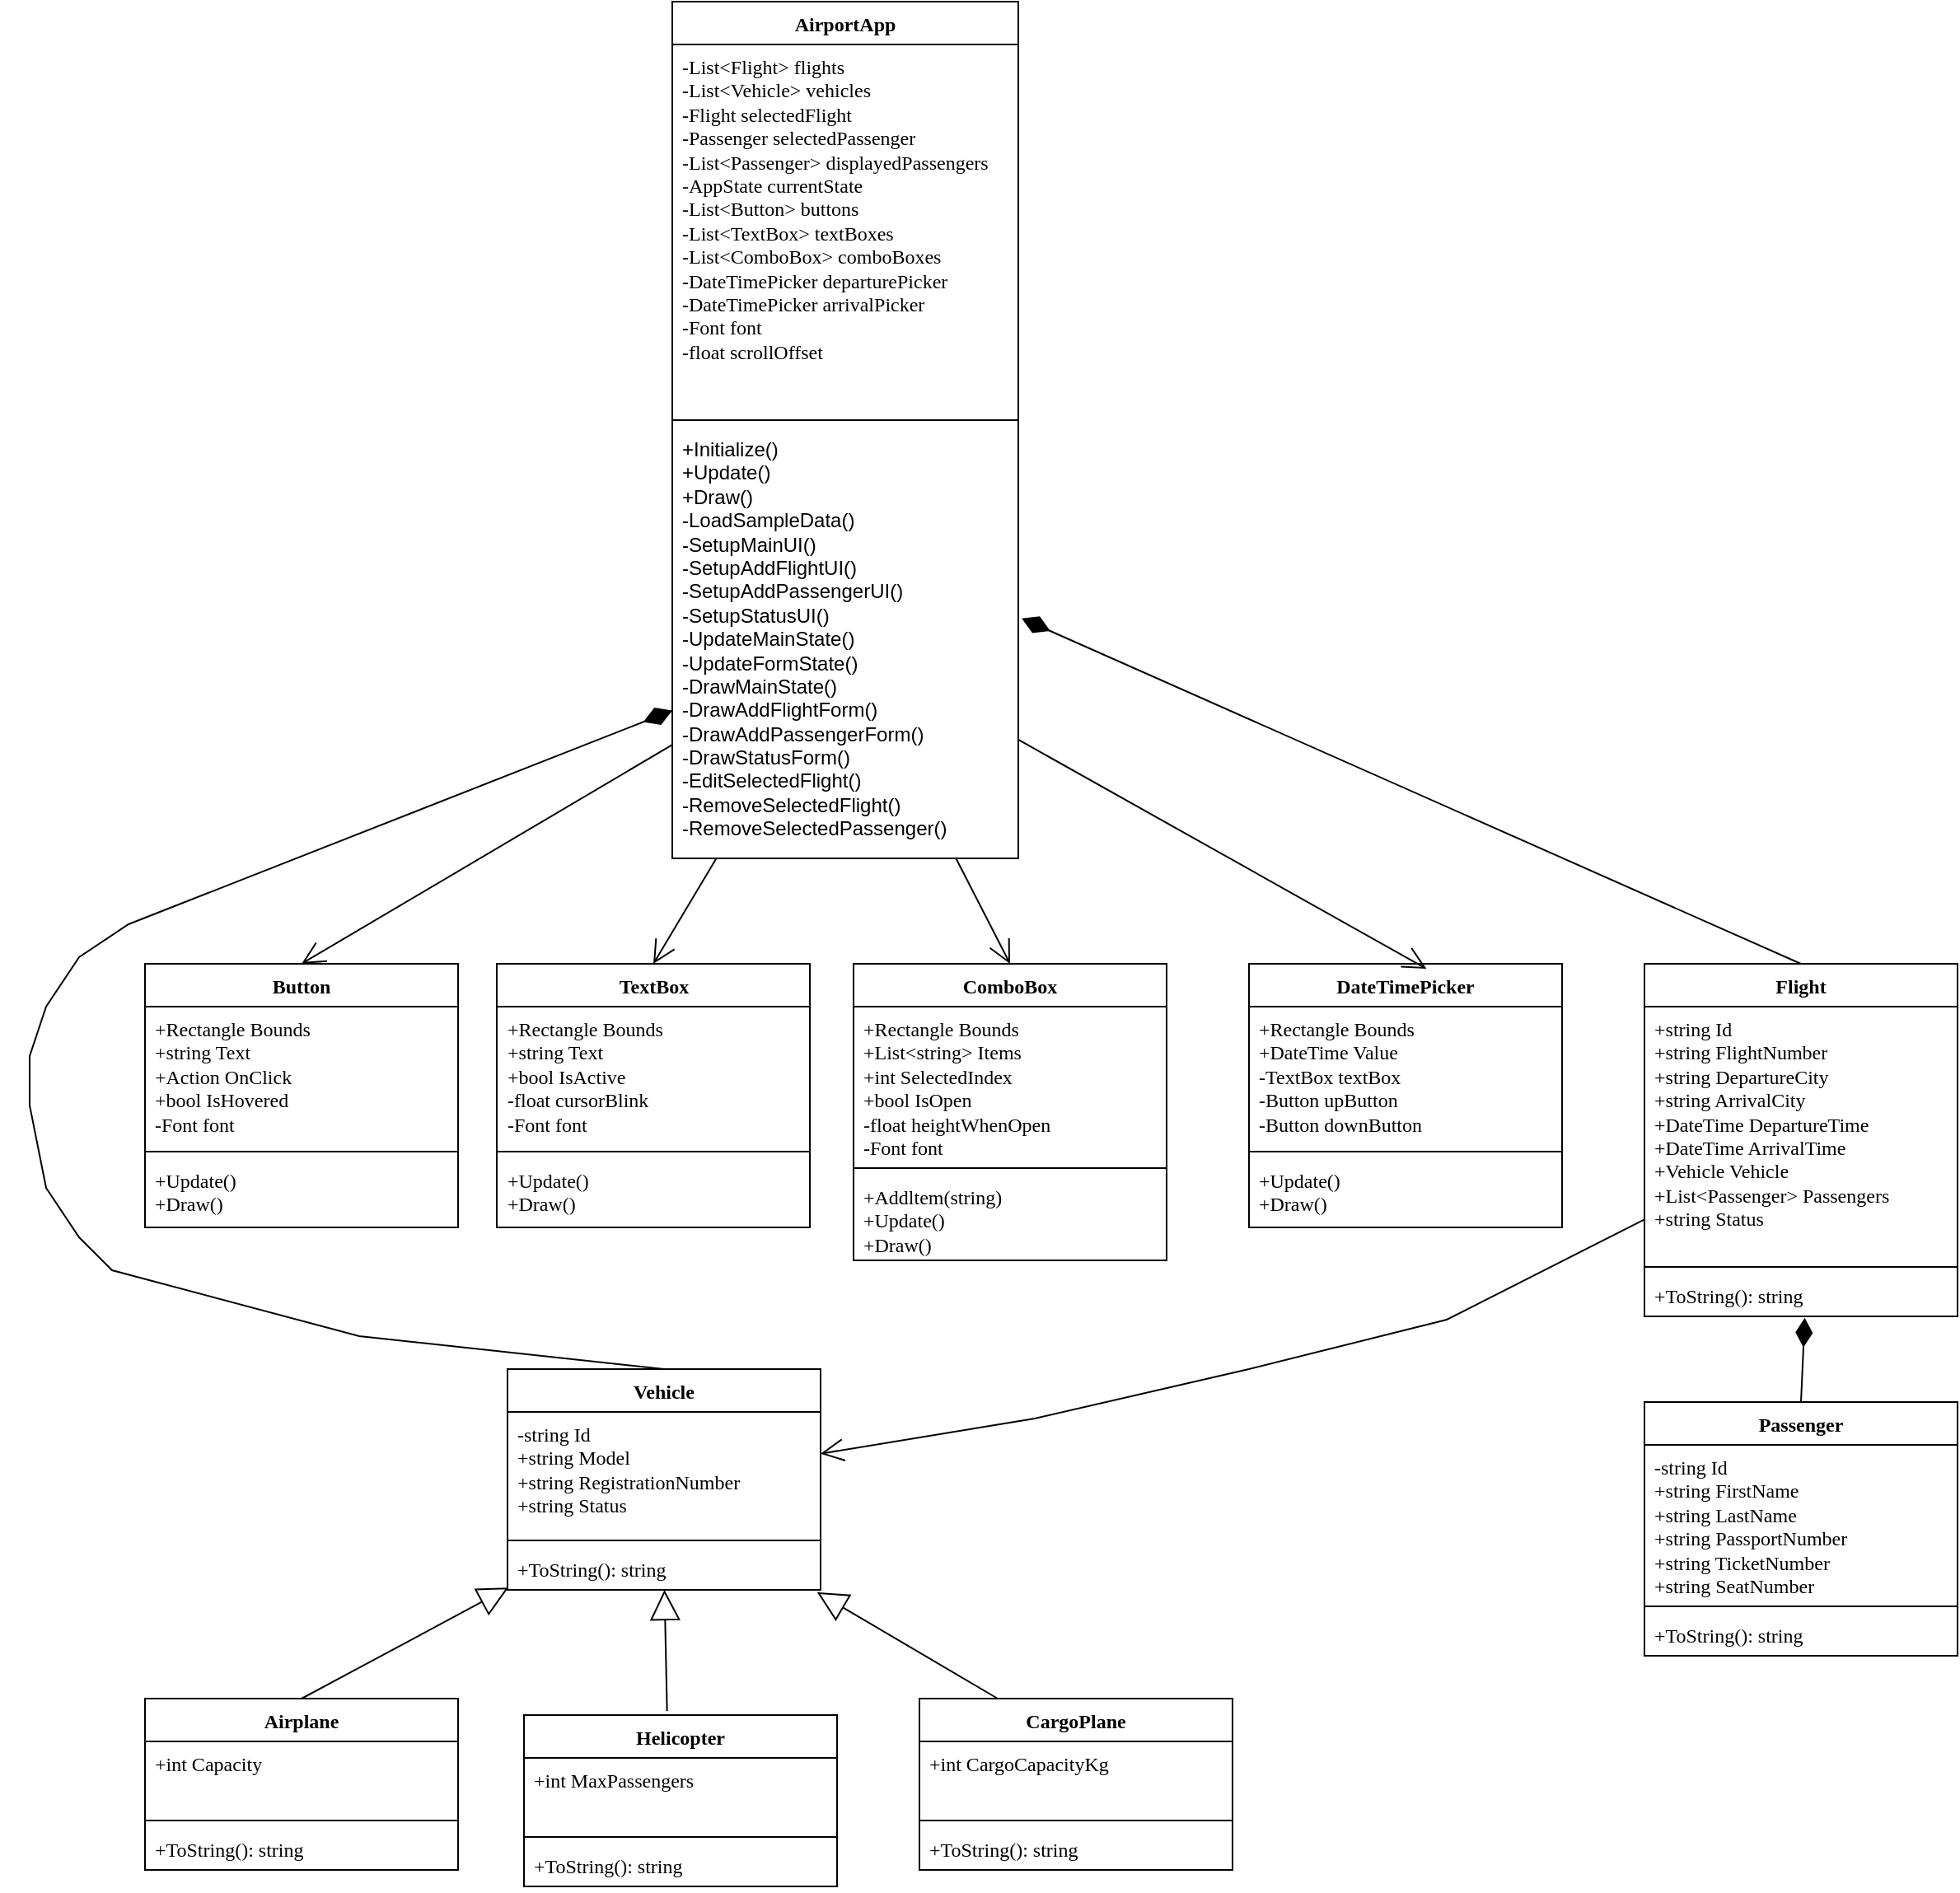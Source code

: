 <mxfile version="27.1.6">
  <diagram name="Airport Management System" id="At3tC0pyEGK69L1k-_K0">
    <mxGraphModel dx="3322" dy="1430" grid="1" gridSize="10" guides="1" tooltips="1" connect="1" arrows="1" fold="1" page="1" pageScale="1" pageWidth="827" pageHeight="1169" math="0" shadow="0">
      <root>
        <mxCell id="0" />
        <mxCell id="1" parent="0" />
        <mxCell id="lo363fECs3vBmB-kfrgS-2" value="&lt;div&gt;&lt;font&gt;AirportApp&lt;/font&gt;&lt;/div&gt;&lt;div&gt;&lt;br&gt;&lt;/div&gt;" style="swimlane;fontStyle=1;align=center;verticalAlign=top;childLayout=stackLayout;horizontal=1;startSize=26;horizontalStack=0;resizeParent=1;resizeParentMax=0;resizeLast=0;collapsible=1;marginBottom=0;whiteSpace=wrap;html=1;fontFamily=Verdana;" vertex="1" parent="1">
          <mxGeometry x="330" y="10" width="210" height="520" as="geometry" />
        </mxCell>
        <mxCell id="lo363fECs3vBmB-kfrgS-3" value="&lt;div&gt;&lt;font face=&quot;Verdana&quot;&gt;-List&amp;lt;Flight&amp;gt; flights&lt;/font&gt;&lt;/div&gt;&lt;div&gt;&lt;font face=&quot;Verdana&quot;&gt;-List&amp;lt;Vehicle&amp;gt; vehicles&lt;/font&gt;&lt;/div&gt;&lt;div&gt;&lt;font face=&quot;Verdana&quot;&gt;-Flight selectedFlight&lt;/font&gt;&lt;/div&gt;&lt;div&gt;&lt;font face=&quot;Verdana&quot;&gt;-Passenger selectedPassenger&lt;/font&gt;&lt;/div&gt;&lt;div&gt;&lt;font face=&quot;Verdana&quot;&gt;-List&amp;lt;Passenger&amp;gt; displayedPassengers&lt;/font&gt;&lt;/div&gt;&lt;div&gt;&lt;font face=&quot;Verdana&quot;&gt;-AppState currentState&lt;/font&gt;&lt;/div&gt;&lt;div&gt;&lt;font face=&quot;Verdana&quot;&gt;-List&amp;lt;Button&amp;gt; buttons&lt;/font&gt;&lt;/div&gt;&lt;div&gt;&lt;font face=&quot;Verdana&quot;&gt;-List&amp;lt;TextBox&amp;gt; textBoxes&lt;/font&gt;&lt;/div&gt;&lt;div&gt;&lt;font face=&quot;Verdana&quot;&gt;-List&amp;lt;ComboBox&amp;gt; comboBoxes&lt;/font&gt;&lt;/div&gt;&lt;div&gt;&lt;font face=&quot;Verdana&quot;&gt;-DateTimePicker departurePicker&lt;/font&gt;&lt;/div&gt;&lt;div&gt;&lt;font face=&quot;Verdana&quot;&gt;-DateTimePicker arrivalPicker&lt;/font&gt;&lt;/div&gt;&lt;div&gt;&lt;font face=&quot;Verdana&quot;&gt;-Font font&lt;/font&gt;&lt;/div&gt;&lt;div&gt;&lt;font face=&quot;Verdana&quot;&gt;-float scrollOffset&lt;/font&gt;&lt;/div&gt;&lt;div&gt;&lt;br&gt;&lt;/div&gt;" style="text;strokeColor=none;fillColor=none;align=left;verticalAlign=top;spacingLeft=4;spacingRight=4;overflow=hidden;rotatable=0;points=[[0,0.5],[1,0.5]];portConstraint=eastwest;whiteSpace=wrap;html=1;" vertex="1" parent="lo363fECs3vBmB-kfrgS-2">
          <mxGeometry y="26" width="210" height="224" as="geometry" />
        </mxCell>
        <mxCell id="lo363fECs3vBmB-kfrgS-4" value="" style="line;strokeWidth=1;fillColor=none;align=left;verticalAlign=middle;spacingTop=-1;spacingLeft=3;spacingRight=3;rotatable=0;labelPosition=right;points=[];portConstraint=eastwest;strokeColor=inherit;" vertex="1" parent="lo363fECs3vBmB-kfrgS-2">
          <mxGeometry y="250" width="210" height="8" as="geometry" />
        </mxCell>
        <mxCell id="lo363fECs3vBmB-kfrgS-5" value="&lt;div&gt;+Initialize()&lt;/div&gt;&lt;div&gt;+Update()&lt;/div&gt;&lt;div&gt;+Draw()&lt;/div&gt;&lt;div&gt;-LoadSampleData()&lt;/div&gt;&lt;div&gt;-SetupMainUI()&lt;/div&gt;&lt;div&gt;-SetupAddFlightUI()&lt;/div&gt;&lt;div&gt;-SetupAddPassengerUI()&lt;/div&gt;&lt;div&gt;-SetupStatusUI()&lt;/div&gt;&lt;div&gt;-UpdateMainState()&lt;/div&gt;&lt;div&gt;-UpdateFormState()&lt;/div&gt;&lt;div&gt;-DrawMainState()&lt;/div&gt;&lt;div&gt;-DrawAddFlightForm()&lt;/div&gt;&lt;div&gt;-DrawAddPassengerForm()&lt;/div&gt;&lt;div&gt;-DrawStatusForm()&lt;/div&gt;&lt;div&gt;-EditSelectedFlight()&lt;/div&gt;&lt;div&gt;-RemoveSelectedFlight()&lt;/div&gt;&lt;div&gt;-RemoveSelectedPassenger()&lt;/div&gt;&lt;div&gt;&lt;br&gt;&lt;/div&gt;" style="text;strokeColor=none;fillColor=none;align=left;verticalAlign=top;spacingLeft=4;spacingRight=4;overflow=hidden;rotatable=0;points=[[0,0.5],[1,0.5]];portConstraint=eastwest;whiteSpace=wrap;html=1;" vertex="1" parent="lo363fECs3vBmB-kfrgS-2">
          <mxGeometry y="258" width="210" height="262" as="geometry" />
        </mxCell>
        <mxCell id="lo363fECs3vBmB-kfrgS-6" value="&lt;div&gt;&lt;font face=&quot;Verdana&quot;&gt;Button&lt;/font&gt;&lt;/div&gt;&lt;div&gt;&lt;br&gt;&lt;/div&gt;" style="swimlane;fontStyle=1;align=center;verticalAlign=top;childLayout=stackLayout;horizontal=1;startSize=26;horizontalStack=0;resizeParent=1;resizeParentMax=0;resizeLast=0;collapsible=1;marginBottom=0;whiteSpace=wrap;html=1;" vertex="1" parent="1">
          <mxGeometry x="10" y="594" width="190" height="160" as="geometry" />
        </mxCell>
        <mxCell id="lo363fECs3vBmB-kfrgS-7" value="&lt;div&gt;+Rectangle Bounds&lt;/div&gt;&lt;div&gt;+string Text&lt;/div&gt;&lt;div&gt;+Action OnClick&lt;/div&gt;&lt;div&gt;+bool IsHovered&lt;/div&gt;&lt;div&gt;-Font font&lt;/div&gt;&lt;div&gt;&lt;br&gt;&lt;/div&gt;" style="text;strokeColor=none;fillColor=none;align=left;verticalAlign=top;spacingLeft=4;spacingRight=4;overflow=hidden;rotatable=0;points=[[0,0.5],[1,0.5]];portConstraint=eastwest;whiteSpace=wrap;html=1;fontFamily=Verdana;" vertex="1" parent="lo363fECs3vBmB-kfrgS-6">
          <mxGeometry y="26" width="190" height="84" as="geometry" />
        </mxCell>
        <mxCell id="lo363fECs3vBmB-kfrgS-8" value="" style="line;strokeWidth=1;fillColor=none;align=left;verticalAlign=middle;spacingTop=-1;spacingLeft=3;spacingRight=3;rotatable=0;labelPosition=right;points=[];portConstraint=eastwest;strokeColor=inherit;" vertex="1" parent="lo363fECs3vBmB-kfrgS-6">
          <mxGeometry y="110" width="190" height="8" as="geometry" />
        </mxCell>
        <mxCell id="lo363fECs3vBmB-kfrgS-9" value="&lt;div&gt;+Update()&lt;/div&gt;&lt;div&gt;+Draw()&lt;/div&gt;&lt;div&gt;&lt;br&gt;&lt;/div&gt;" style="text;strokeColor=none;fillColor=none;align=left;verticalAlign=top;spacingLeft=4;spacingRight=4;overflow=hidden;rotatable=0;points=[[0,0.5],[1,0.5]];portConstraint=eastwest;whiteSpace=wrap;html=1;fontFamily=Verdana;" vertex="1" parent="lo363fECs3vBmB-kfrgS-6">
          <mxGeometry y="118" width="190" height="42" as="geometry" />
        </mxCell>
        <mxCell id="lo363fECs3vBmB-kfrgS-11" value="&lt;div&gt;&lt;div&gt;&lt;font face=&quot;Verdana&quot;&gt;TextBox&lt;/font&gt;&lt;/div&gt;&lt;/div&gt;&lt;div&gt;&lt;br&gt;&lt;/div&gt;" style="swimlane;fontStyle=1;align=center;verticalAlign=top;childLayout=stackLayout;horizontal=1;startSize=26;horizontalStack=0;resizeParent=1;resizeParentMax=0;resizeLast=0;collapsible=1;marginBottom=0;whiteSpace=wrap;html=1;" vertex="1" parent="1">
          <mxGeometry x="223.5" y="594" width="190" height="160" as="geometry" />
        </mxCell>
        <mxCell id="lo363fECs3vBmB-kfrgS-12" value="&lt;div&gt;+Rectangle Bounds&lt;/div&gt;&lt;div&gt;+string Text&lt;/div&gt;&lt;div&gt;+bool IsActive&lt;/div&gt;&lt;div&gt;-float cursorBlink&lt;/div&gt;&lt;div&gt;-Font font&lt;/div&gt;&lt;div&gt;&lt;br&gt;&lt;/div&gt;" style="text;strokeColor=none;fillColor=none;align=left;verticalAlign=top;spacingLeft=4;spacingRight=4;overflow=hidden;rotatable=0;points=[[0,0.5],[1,0.5]];portConstraint=eastwest;whiteSpace=wrap;html=1;fontFamily=Verdana;" vertex="1" parent="lo363fECs3vBmB-kfrgS-11">
          <mxGeometry y="26" width="190" height="84" as="geometry" />
        </mxCell>
        <mxCell id="lo363fECs3vBmB-kfrgS-13" value="" style="line;strokeWidth=1;fillColor=none;align=left;verticalAlign=middle;spacingTop=-1;spacingLeft=3;spacingRight=3;rotatable=0;labelPosition=right;points=[];portConstraint=eastwest;strokeColor=inherit;" vertex="1" parent="lo363fECs3vBmB-kfrgS-11">
          <mxGeometry y="110" width="190" height="8" as="geometry" />
        </mxCell>
        <mxCell id="lo363fECs3vBmB-kfrgS-14" value="&lt;div&gt;+Update()&lt;/div&gt;&lt;div&gt;+Draw()&lt;/div&gt;&lt;div&gt;&lt;br&gt;&lt;/div&gt;" style="text;strokeColor=none;fillColor=none;align=left;verticalAlign=top;spacingLeft=4;spacingRight=4;overflow=hidden;rotatable=0;points=[[0,0.5],[1,0.5]];portConstraint=eastwest;whiteSpace=wrap;html=1;fontFamily=Verdana;" vertex="1" parent="lo363fECs3vBmB-kfrgS-11">
          <mxGeometry y="118" width="190" height="42" as="geometry" />
        </mxCell>
        <mxCell id="lo363fECs3vBmB-kfrgS-15" value="&lt;div&gt;&lt;div&gt;&lt;font face=&quot;Verdana&quot;&gt;ComboBox&lt;/font&gt;&lt;/div&gt;&lt;/div&gt;&lt;div&gt;&lt;br&gt;&lt;/div&gt;" style="swimlane;fontStyle=1;align=center;verticalAlign=top;childLayout=stackLayout;horizontal=1;startSize=26;horizontalStack=0;resizeParent=1;resizeParentMax=0;resizeLast=0;collapsible=1;marginBottom=0;whiteSpace=wrap;html=1;" vertex="1" parent="1">
          <mxGeometry x="440" y="594" width="190" height="180" as="geometry" />
        </mxCell>
        <mxCell id="lo363fECs3vBmB-kfrgS-16" value="&lt;div&gt;+Rectangle Bounds&lt;/div&gt;&lt;div&gt;+List&amp;lt;string&amp;gt; Items&lt;/div&gt;&lt;div&gt;+int SelectedIndex&lt;/div&gt;&lt;div&gt;+bool IsOpen&lt;/div&gt;&lt;div&gt;-float heightWhenOpen&lt;/div&gt;&lt;div&gt;-Font font&lt;/div&gt;&lt;div&gt;&lt;br&gt;&lt;/div&gt;" style="text;strokeColor=none;fillColor=none;align=left;verticalAlign=top;spacingLeft=4;spacingRight=4;overflow=hidden;rotatable=0;points=[[0,0.5],[1,0.5]];portConstraint=eastwest;whiteSpace=wrap;html=1;fontFamily=Verdana;" vertex="1" parent="lo363fECs3vBmB-kfrgS-15">
          <mxGeometry y="26" width="190" height="94" as="geometry" />
        </mxCell>
        <mxCell id="lo363fECs3vBmB-kfrgS-17" value="" style="line;strokeWidth=1;fillColor=none;align=left;verticalAlign=middle;spacingTop=-1;spacingLeft=3;spacingRight=3;rotatable=0;labelPosition=right;points=[];portConstraint=eastwest;strokeColor=inherit;" vertex="1" parent="lo363fECs3vBmB-kfrgS-15">
          <mxGeometry y="120" width="190" height="8" as="geometry" />
        </mxCell>
        <mxCell id="lo363fECs3vBmB-kfrgS-18" value="&lt;div&gt;+Addltem(string)&lt;/div&gt;&lt;div&gt;+Update()&lt;/div&gt;&lt;div&gt;+Draw()&lt;/div&gt;&lt;div&gt;&lt;br&gt;&lt;/div&gt;" style="text;strokeColor=none;fillColor=none;align=left;verticalAlign=top;spacingLeft=4;spacingRight=4;overflow=hidden;rotatable=0;points=[[0,0.5],[1,0.5]];portConstraint=eastwest;whiteSpace=wrap;html=1;fontFamily=Verdana;" vertex="1" parent="lo363fECs3vBmB-kfrgS-15">
          <mxGeometry y="128" width="190" height="52" as="geometry" />
        </mxCell>
        <mxCell id="lo363fECs3vBmB-kfrgS-19" value="&lt;div&gt;&lt;div&gt;&lt;font face=&quot;Verdana&quot;&gt;DateTimePicker&lt;/font&gt;&lt;/div&gt;&lt;/div&gt;&lt;div&gt;&lt;br&gt;&lt;/div&gt;" style="swimlane;fontStyle=1;align=center;verticalAlign=top;childLayout=stackLayout;horizontal=1;startSize=26;horizontalStack=0;resizeParent=1;resizeParentMax=0;resizeLast=0;collapsible=1;marginBottom=0;whiteSpace=wrap;html=1;" vertex="1" parent="1">
          <mxGeometry x="680" y="594" width="190" height="160" as="geometry" />
        </mxCell>
        <mxCell id="lo363fECs3vBmB-kfrgS-20" value="&lt;div&gt;+Rectangle Bounds&lt;/div&gt;&lt;div&gt;+DateTime Value&lt;/div&gt;&lt;div&gt;-TextBox textBox&lt;/div&gt;&lt;div&gt;-Button upButton&lt;/div&gt;&lt;div&gt;-Button downButton&lt;/div&gt;&lt;div&gt;&lt;br&gt;&lt;/div&gt;" style="text;strokeColor=none;fillColor=none;align=left;verticalAlign=top;spacingLeft=4;spacingRight=4;overflow=hidden;rotatable=0;points=[[0,0.5],[1,0.5]];portConstraint=eastwest;whiteSpace=wrap;html=1;fontFamily=Verdana;" vertex="1" parent="lo363fECs3vBmB-kfrgS-19">
          <mxGeometry y="26" width="190" height="84" as="geometry" />
        </mxCell>
        <mxCell id="lo363fECs3vBmB-kfrgS-21" value="" style="line;strokeWidth=1;fillColor=none;align=left;verticalAlign=middle;spacingTop=-1;spacingLeft=3;spacingRight=3;rotatable=0;labelPosition=right;points=[];portConstraint=eastwest;strokeColor=inherit;" vertex="1" parent="lo363fECs3vBmB-kfrgS-19">
          <mxGeometry y="110" width="190" height="8" as="geometry" />
        </mxCell>
        <mxCell id="lo363fECs3vBmB-kfrgS-22" value="&lt;div&gt;+Update()&lt;/div&gt;&lt;div&gt;+Draw()&lt;/div&gt;&lt;div&gt;&lt;br&gt;&lt;/div&gt;" style="text;strokeColor=none;fillColor=none;align=left;verticalAlign=top;spacingLeft=4;spacingRight=4;overflow=hidden;rotatable=0;points=[[0,0.5],[1,0.5]];portConstraint=eastwest;whiteSpace=wrap;html=1;fontFamily=Verdana;" vertex="1" parent="lo363fECs3vBmB-kfrgS-19">
          <mxGeometry y="118" width="190" height="42" as="geometry" />
        </mxCell>
        <mxCell id="lo363fECs3vBmB-kfrgS-23" value="&lt;div&gt;&lt;div&gt;&lt;font face=&quot;Verdana&quot;&gt;Flight&lt;/font&gt;&lt;/div&gt;&lt;/div&gt;&lt;div&gt;&lt;br&gt;&lt;/div&gt;" style="swimlane;fontStyle=1;align=center;verticalAlign=top;childLayout=stackLayout;horizontal=1;startSize=26;horizontalStack=0;resizeParent=1;resizeParentMax=0;resizeLast=0;collapsible=1;marginBottom=0;whiteSpace=wrap;html=1;" vertex="1" parent="1">
          <mxGeometry x="920" y="594" width="190" height="214" as="geometry" />
        </mxCell>
        <mxCell id="lo363fECs3vBmB-kfrgS-24" value="&lt;div&gt;+string Id&lt;/div&gt;&lt;div&gt;+string FlightNumber&lt;/div&gt;&lt;div&gt;+string DepartureCity&lt;/div&gt;&lt;div&gt;+string ArrivalCity&lt;/div&gt;&lt;div&gt;+DateTime DepartureTime&lt;/div&gt;&lt;div&gt;+DateTime ArrivalTime&lt;/div&gt;&lt;div&gt;+Vehicle Vehicle&lt;/div&gt;&lt;div&gt;+List&amp;lt;Passenger&amp;gt; Passengers&lt;/div&gt;&lt;div&gt;+string Status&lt;/div&gt;&lt;div&gt;&lt;br&gt;&lt;/div&gt;" style="text;strokeColor=none;fillColor=none;align=left;verticalAlign=top;spacingLeft=4;spacingRight=4;overflow=hidden;rotatable=0;points=[[0,0.5],[1,0.5]];portConstraint=eastwest;whiteSpace=wrap;html=1;fontFamily=Verdana;" vertex="1" parent="lo363fECs3vBmB-kfrgS-23">
          <mxGeometry y="26" width="190" height="154" as="geometry" />
        </mxCell>
        <mxCell id="lo363fECs3vBmB-kfrgS-25" value="" style="line;strokeWidth=1;fillColor=none;align=left;verticalAlign=middle;spacingTop=-1;spacingLeft=3;spacingRight=3;rotatable=0;labelPosition=right;points=[];portConstraint=eastwest;strokeColor=inherit;" vertex="1" parent="lo363fECs3vBmB-kfrgS-23">
          <mxGeometry y="180" width="190" height="8" as="geometry" />
        </mxCell>
        <mxCell id="lo363fECs3vBmB-kfrgS-26" value="&lt;div&gt;+ToString(): string&lt;/div&gt;&lt;div&gt;&lt;br&gt;&lt;/div&gt;" style="text;strokeColor=none;fillColor=none;align=left;verticalAlign=top;spacingLeft=4;spacingRight=4;overflow=hidden;rotatable=0;points=[[0,0.5],[1,0.5]];portConstraint=eastwest;whiteSpace=wrap;html=1;fontFamily=Verdana;" vertex="1" parent="lo363fECs3vBmB-kfrgS-23">
          <mxGeometry y="188" width="190" height="26" as="geometry" />
        </mxCell>
        <mxCell id="lo363fECs3vBmB-kfrgS-27" value="&lt;div&gt;&lt;div&gt;&lt;font face=&quot;Verdana&quot;&gt;Passenger&lt;/font&gt;&lt;/div&gt;&lt;/div&gt;" style="swimlane;fontStyle=1;align=center;verticalAlign=top;childLayout=stackLayout;horizontal=1;startSize=26;horizontalStack=0;resizeParent=1;resizeParentMax=0;resizeLast=0;collapsible=1;marginBottom=0;whiteSpace=wrap;html=1;" vertex="1" parent="1">
          <mxGeometry x="920" y="860" width="190" height="154" as="geometry" />
        </mxCell>
        <mxCell id="lo363fECs3vBmB-kfrgS-28" value="&lt;div&gt;&lt;div&gt;-string Id&lt;/div&gt;&lt;div&gt;+string FirstName&lt;/div&gt;&lt;div&gt;+string LastName&lt;/div&gt;&lt;div&gt;+string PassportNumber&lt;/div&gt;&lt;div&gt;+string TicketNumber&lt;/div&gt;&lt;div&gt;+string SeatNumber&lt;/div&gt;&lt;/div&gt;&lt;div&gt;&lt;br&gt;&lt;/div&gt;" style="text;strokeColor=none;fillColor=none;align=left;verticalAlign=top;spacingLeft=4;spacingRight=4;overflow=hidden;rotatable=0;points=[[0,0.5],[1,0.5]];portConstraint=eastwest;whiteSpace=wrap;html=1;fontFamily=Verdana;" vertex="1" parent="lo363fECs3vBmB-kfrgS-27">
          <mxGeometry y="26" width="190" height="94" as="geometry" />
        </mxCell>
        <mxCell id="lo363fECs3vBmB-kfrgS-29" value="" style="line;strokeWidth=1;fillColor=none;align=left;verticalAlign=middle;spacingTop=-1;spacingLeft=3;spacingRight=3;rotatable=0;labelPosition=right;points=[];portConstraint=eastwest;strokeColor=inherit;" vertex="1" parent="lo363fECs3vBmB-kfrgS-27">
          <mxGeometry y="120" width="190" height="8" as="geometry" />
        </mxCell>
        <mxCell id="lo363fECs3vBmB-kfrgS-30" value="&lt;div&gt;+ToString(): string&lt;/div&gt;&lt;div&gt;&lt;br&gt;&lt;/div&gt;" style="text;strokeColor=none;fillColor=none;align=left;verticalAlign=top;spacingLeft=4;spacingRight=4;overflow=hidden;rotatable=0;points=[[0,0.5],[1,0.5]];portConstraint=eastwest;whiteSpace=wrap;html=1;fontFamily=Verdana;" vertex="1" parent="lo363fECs3vBmB-kfrgS-27">
          <mxGeometry y="128" width="190" height="26" as="geometry" />
        </mxCell>
        <mxCell id="lo363fECs3vBmB-kfrgS-31" value="&lt;div&gt;&lt;div&gt;&lt;font face=&quot;Verdana&quot;&gt;Vehicle&lt;/font&gt;&lt;/div&gt;&lt;/div&gt;" style="swimlane;fontStyle=1;align=center;verticalAlign=top;childLayout=stackLayout;horizontal=1;startSize=26;horizontalStack=0;resizeParent=1;resizeParentMax=0;resizeLast=0;collapsible=1;marginBottom=0;whiteSpace=wrap;html=1;" vertex="1" parent="1">
          <mxGeometry x="230" y="840" width="190" height="134" as="geometry" />
        </mxCell>
        <mxCell id="lo363fECs3vBmB-kfrgS-32" value="&lt;div&gt;&lt;div&gt;&lt;div&gt;-string Id&lt;/div&gt;&lt;div&gt;+string Model&lt;/div&gt;&lt;div&gt;+string RegistrationNumber&lt;/div&gt;&lt;div&gt;+string Status&lt;/div&gt;&lt;/div&gt;&lt;/div&gt;&lt;div&gt;&lt;br&gt;&lt;/div&gt;" style="text;strokeColor=none;fillColor=none;align=left;verticalAlign=top;spacingLeft=4;spacingRight=4;overflow=hidden;rotatable=0;points=[[0,0.5],[1,0.5]];portConstraint=eastwest;whiteSpace=wrap;html=1;fontFamily=Verdana;" vertex="1" parent="lo363fECs3vBmB-kfrgS-31">
          <mxGeometry y="26" width="190" height="74" as="geometry" />
        </mxCell>
        <mxCell id="lo363fECs3vBmB-kfrgS-33" value="" style="line;strokeWidth=1;fillColor=none;align=left;verticalAlign=middle;spacingTop=-1;spacingLeft=3;spacingRight=3;rotatable=0;labelPosition=right;points=[];portConstraint=eastwest;strokeColor=inherit;" vertex="1" parent="lo363fECs3vBmB-kfrgS-31">
          <mxGeometry y="100" width="190" height="8" as="geometry" />
        </mxCell>
        <mxCell id="lo363fECs3vBmB-kfrgS-34" value="&lt;div&gt;+ToString(): string&lt;/div&gt;&lt;div&gt;&lt;br&gt;&lt;/div&gt;" style="text;strokeColor=none;fillColor=none;align=left;verticalAlign=top;spacingLeft=4;spacingRight=4;overflow=hidden;rotatable=0;points=[[0,0.5],[1,0.5]];portConstraint=eastwest;whiteSpace=wrap;html=1;fontFamily=Verdana;" vertex="1" parent="lo363fECs3vBmB-kfrgS-31">
          <mxGeometry y="108" width="190" height="26" as="geometry" />
        </mxCell>
        <mxCell id="lo363fECs3vBmB-kfrgS-35" value="&lt;div&gt;&lt;font face=&quot;Verdana&quot;&gt;Airplane&lt;/font&gt;&lt;/div&gt;&lt;div&gt;&lt;br&gt;&lt;/div&gt;" style="swimlane;fontStyle=1;align=center;verticalAlign=top;childLayout=stackLayout;horizontal=1;startSize=26;horizontalStack=0;resizeParent=1;resizeParentMax=0;resizeLast=0;collapsible=1;marginBottom=0;whiteSpace=wrap;html=1;" vertex="1" parent="1">
          <mxGeometry x="10" y="1040" width="190" height="104" as="geometry" />
        </mxCell>
        <mxCell id="lo363fECs3vBmB-kfrgS-36" value="&lt;div&gt;&lt;div&gt;&lt;div&gt;&lt;div&gt;+int Capacity&lt;/div&gt;&lt;/div&gt;&lt;/div&gt;&lt;/div&gt;&lt;div&gt;&lt;br&gt;&lt;/div&gt;" style="text;strokeColor=none;fillColor=none;align=left;verticalAlign=top;spacingLeft=4;spacingRight=4;overflow=hidden;rotatable=0;points=[[0,0.5],[1,0.5]];portConstraint=eastwest;whiteSpace=wrap;html=1;fontFamily=Verdana;" vertex="1" parent="lo363fECs3vBmB-kfrgS-35">
          <mxGeometry y="26" width="190" height="44" as="geometry" />
        </mxCell>
        <mxCell id="lo363fECs3vBmB-kfrgS-37" value="" style="line;strokeWidth=1;fillColor=none;align=left;verticalAlign=middle;spacingTop=-1;spacingLeft=3;spacingRight=3;rotatable=0;labelPosition=right;points=[];portConstraint=eastwest;strokeColor=inherit;" vertex="1" parent="lo363fECs3vBmB-kfrgS-35">
          <mxGeometry y="70" width="190" height="8" as="geometry" />
        </mxCell>
        <mxCell id="lo363fECs3vBmB-kfrgS-38" value="&lt;div&gt;+ToString(): string&lt;/div&gt;&lt;div&gt;&lt;br&gt;&lt;/div&gt;" style="text;strokeColor=none;fillColor=none;align=left;verticalAlign=top;spacingLeft=4;spacingRight=4;overflow=hidden;rotatable=0;points=[[0,0.5],[1,0.5]];portConstraint=eastwest;whiteSpace=wrap;html=1;fontFamily=Verdana;" vertex="1" parent="lo363fECs3vBmB-kfrgS-35">
          <mxGeometry y="78" width="190" height="26" as="geometry" />
        </mxCell>
        <mxCell id="lo363fECs3vBmB-kfrgS-39" value="&lt;div&gt;&lt;font face=&quot;Verdana&quot;&gt;Helicopter&lt;/font&gt;&lt;/div&gt;&lt;div&gt;&lt;br&gt;&lt;/div&gt;" style="swimlane;fontStyle=1;align=center;verticalAlign=top;childLayout=stackLayout;horizontal=1;startSize=26;horizontalStack=0;resizeParent=1;resizeParentMax=0;resizeLast=0;collapsible=1;marginBottom=0;whiteSpace=wrap;html=1;" vertex="1" parent="1">
          <mxGeometry x="240" y="1050" width="190" height="104" as="geometry" />
        </mxCell>
        <mxCell id="lo363fECs3vBmB-kfrgS-40" value="&lt;div&gt;&lt;div&gt;&lt;div&gt;&lt;div&gt;+int MaxPassengers&lt;/div&gt;&lt;/div&gt;&lt;/div&gt;&lt;/div&gt;&lt;div&gt;&lt;br&gt;&lt;/div&gt;" style="text;strokeColor=none;fillColor=none;align=left;verticalAlign=top;spacingLeft=4;spacingRight=4;overflow=hidden;rotatable=0;points=[[0,0.5],[1,0.5]];portConstraint=eastwest;whiteSpace=wrap;html=1;fontFamily=Verdana;" vertex="1" parent="lo363fECs3vBmB-kfrgS-39">
          <mxGeometry y="26" width="190" height="44" as="geometry" />
        </mxCell>
        <mxCell id="lo363fECs3vBmB-kfrgS-41" value="" style="line;strokeWidth=1;fillColor=none;align=left;verticalAlign=middle;spacingTop=-1;spacingLeft=3;spacingRight=3;rotatable=0;labelPosition=right;points=[];portConstraint=eastwest;strokeColor=inherit;" vertex="1" parent="lo363fECs3vBmB-kfrgS-39">
          <mxGeometry y="70" width="190" height="8" as="geometry" />
        </mxCell>
        <mxCell id="lo363fECs3vBmB-kfrgS-42" value="&lt;div&gt;+ToString(): string&lt;/div&gt;&lt;div&gt;&lt;br&gt;&lt;/div&gt;" style="text;strokeColor=none;fillColor=none;align=left;verticalAlign=top;spacingLeft=4;spacingRight=4;overflow=hidden;rotatable=0;points=[[0,0.5],[1,0.5]];portConstraint=eastwest;whiteSpace=wrap;html=1;fontFamily=Verdana;" vertex="1" parent="lo363fECs3vBmB-kfrgS-39">
          <mxGeometry y="78" width="190" height="26" as="geometry" />
        </mxCell>
        <mxCell id="lo363fECs3vBmB-kfrgS-43" value="&lt;div&gt;&lt;font face=&quot;Verdana&quot;&gt;CargoPlane&lt;/font&gt;&lt;/div&gt;&lt;div&gt;&lt;br&gt;&lt;/div&gt;" style="swimlane;fontStyle=1;align=center;verticalAlign=top;childLayout=stackLayout;horizontal=1;startSize=26;horizontalStack=0;resizeParent=1;resizeParentMax=0;resizeLast=0;collapsible=1;marginBottom=0;whiteSpace=wrap;html=1;" vertex="1" parent="1">
          <mxGeometry x="480" y="1040" width="190" height="104" as="geometry" />
        </mxCell>
        <mxCell id="lo363fECs3vBmB-kfrgS-44" value="&lt;div&gt;&lt;div&gt;&lt;div&gt;&lt;div&gt;+int CargoCapacityKg&lt;/div&gt;&lt;/div&gt;&lt;/div&gt;&lt;/div&gt;&lt;div&gt;&lt;br&gt;&lt;/div&gt;" style="text;strokeColor=none;fillColor=none;align=left;verticalAlign=top;spacingLeft=4;spacingRight=4;overflow=hidden;rotatable=0;points=[[0,0.5],[1,0.5]];portConstraint=eastwest;whiteSpace=wrap;html=1;fontFamily=Verdana;" vertex="1" parent="lo363fECs3vBmB-kfrgS-43">
          <mxGeometry y="26" width="190" height="44" as="geometry" />
        </mxCell>
        <mxCell id="lo363fECs3vBmB-kfrgS-45" value="" style="line;strokeWidth=1;fillColor=none;align=left;verticalAlign=middle;spacingTop=-1;spacingLeft=3;spacingRight=3;rotatable=0;labelPosition=right;points=[];portConstraint=eastwest;strokeColor=inherit;" vertex="1" parent="lo363fECs3vBmB-kfrgS-43">
          <mxGeometry y="70" width="190" height="8" as="geometry" />
        </mxCell>
        <mxCell id="lo363fECs3vBmB-kfrgS-46" value="&lt;div&gt;+ToString(): string&lt;/div&gt;&lt;div&gt;&lt;br&gt;&lt;/div&gt;" style="text;strokeColor=none;fillColor=none;align=left;verticalAlign=top;spacingLeft=4;spacingRight=4;overflow=hidden;rotatable=0;points=[[0,0.5],[1,0.5]];portConstraint=eastwest;whiteSpace=wrap;html=1;fontFamily=Verdana;" vertex="1" parent="lo363fECs3vBmB-kfrgS-43">
          <mxGeometry y="78" width="190" height="26" as="geometry" />
        </mxCell>
        <mxCell id="lo363fECs3vBmB-kfrgS-47" value="" style="endArrow=block;endSize=16;endFill=0;html=1;rounded=0;exitX=0.25;exitY=0;exitDx=0;exitDy=0;entryX=0.989;entryY=1.057;entryDx=0;entryDy=0;entryPerimeter=0;" edge="1" parent="1" source="lo363fECs3vBmB-kfrgS-43" target="lo363fECs3vBmB-kfrgS-34">
          <mxGeometry width="160" relative="1" as="geometry">
            <mxPoint x="480" y="910" as="sourcePoint" />
            <mxPoint x="640" y="910" as="targetPoint" />
          </mxGeometry>
        </mxCell>
        <mxCell id="lo363fECs3vBmB-kfrgS-49" value="" style="endArrow=block;endSize=16;endFill=0;html=1;rounded=0;exitX=0.457;exitY=-0.023;exitDx=0;exitDy=0;exitPerimeter=0;" edge="1" parent="1" source="lo363fECs3vBmB-kfrgS-39" target="lo363fECs3vBmB-kfrgS-34">
          <mxGeometry width="160" relative="1" as="geometry">
            <mxPoint x="465" y="1096" as="sourcePoint" />
            <mxPoint x="330" y="1010" as="targetPoint" />
          </mxGeometry>
        </mxCell>
        <mxCell id="lo363fECs3vBmB-kfrgS-51" value="" style="endArrow=block;endSize=16;endFill=0;html=1;rounded=0;exitX=0.5;exitY=0;exitDx=0;exitDy=0;entryX=0.003;entryY=0.948;entryDx=0;entryDy=0;entryPerimeter=0;" edge="1" parent="1" source="lo363fECs3vBmB-kfrgS-35" target="lo363fECs3vBmB-kfrgS-34">
          <mxGeometry width="160" relative="1" as="geometry">
            <mxPoint x="70" y="1000" as="sourcePoint" />
            <mxPoint x="280" y="960" as="targetPoint" />
          </mxGeometry>
        </mxCell>
        <mxCell id="lo363fECs3vBmB-kfrgS-52" value="" style="endArrow=open;endFill=1;endSize=12;html=1;rounded=0;entryX=0.5;entryY=0;entryDx=0;entryDy=0;" edge="1" parent="1" source="lo363fECs3vBmB-kfrgS-5" target="lo363fECs3vBmB-kfrgS-15">
          <mxGeometry width="160" relative="1" as="geometry">
            <mxPoint x="480" y="560" as="sourcePoint" />
            <mxPoint x="640" y="560" as="targetPoint" />
            <Array as="points" />
          </mxGeometry>
        </mxCell>
        <mxCell id="lo363fECs3vBmB-kfrgS-53" value="" style="endArrow=open;endFill=1;endSize=12;html=1;rounded=0;entryX=0.567;entryY=0.019;entryDx=0;entryDy=0;entryPerimeter=0;" edge="1" parent="1" source="lo363fECs3vBmB-kfrgS-5" target="lo363fECs3vBmB-kfrgS-19">
          <mxGeometry width="160" relative="1" as="geometry">
            <mxPoint x="480" y="560" as="sourcePoint" />
            <mxPoint x="640" y="560" as="targetPoint" />
          </mxGeometry>
        </mxCell>
        <mxCell id="lo363fECs3vBmB-kfrgS-54" value="" style="endArrow=open;endFill=1;endSize=12;html=1;rounded=0;entryX=0.5;entryY=0;entryDx=0;entryDy=0;" edge="1" parent="1" source="lo363fECs3vBmB-kfrgS-5" target="lo363fECs3vBmB-kfrgS-11">
          <mxGeometry width="160" relative="1" as="geometry">
            <mxPoint x="480" y="560" as="sourcePoint" />
            <mxPoint x="640" y="560" as="targetPoint" />
          </mxGeometry>
        </mxCell>
        <mxCell id="lo363fECs3vBmB-kfrgS-55" value="" style="endArrow=diamondThin;endFill=1;endSize=16;html=1;rounded=0;entryX=1.01;entryY=0.444;entryDx=0;entryDy=0;entryPerimeter=0;exitX=0.5;exitY=0;exitDx=0;exitDy=0;" edge="1" parent="1" source="lo363fECs3vBmB-kfrgS-23" target="lo363fECs3vBmB-kfrgS-5">
          <mxGeometry width="160" relative="1" as="geometry">
            <mxPoint x="480" y="560" as="sourcePoint" />
            <mxPoint x="640" y="560" as="targetPoint" />
          </mxGeometry>
        </mxCell>
        <mxCell id="lo363fECs3vBmB-kfrgS-56" value="" style="endArrow=diamondThin;endFill=1;endSize=15;html=1;rounded=0;entryX=0.512;entryY=1.034;entryDx=0;entryDy=0;entryPerimeter=0;exitX=0.5;exitY=0;exitDx=0;exitDy=0;fontSize=3;strokeWidth=1;" edge="1" parent="1" source="lo363fECs3vBmB-kfrgS-27" target="lo363fECs3vBmB-kfrgS-26">
          <mxGeometry width="160" relative="1" as="geometry">
            <mxPoint x="480" y="560" as="sourcePoint" />
            <mxPoint x="640" y="560" as="targetPoint" />
          </mxGeometry>
        </mxCell>
        <mxCell id="lo363fECs3vBmB-kfrgS-59" value="" style="endArrow=open;endFill=1;endSize=12;html=1;rounded=0;entryX=0.5;entryY=0;entryDx=0;entryDy=0;" edge="1" parent="1" source="lo363fECs3vBmB-kfrgS-5" target="lo363fECs3vBmB-kfrgS-6">
          <mxGeometry width="160" relative="1" as="geometry">
            <mxPoint x="480" y="560" as="sourcePoint" />
            <mxPoint x="640" y="560" as="targetPoint" />
          </mxGeometry>
        </mxCell>
        <mxCell id="lo363fECs3vBmB-kfrgS-60" value="" style="endArrow=diamondThin;endFill=1;endSize=16;html=1;rounded=0;exitX=0.5;exitY=0;exitDx=0;exitDy=0;" edge="1" parent="1" source="lo363fECs3vBmB-kfrgS-31" target="lo363fECs3vBmB-kfrgS-5">
          <mxGeometry width="160" relative="1" as="geometry">
            <mxPoint x="703" y="770" as="sourcePoint" />
            <mxPoint x="230" y="560" as="targetPoint" />
            <Array as="points">
              <mxPoint x="140" y="820" />
              <mxPoint x="-10" y="780" />
              <mxPoint x="-30" y="760" />
              <mxPoint x="-50" y="730" />
              <mxPoint x="-60" y="680" />
              <mxPoint x="-60" y="650" />
              <mxPoint x="-50" y="620" />
              <mxPoint x="-30" y="590" />
              <mxPoint y="570" />
            </Array>
          </mxGeometry>
        </mxCell>
        <mxCell id="lo363fECs3vBmB-kfrgS-61" value="" style="endArrow=open;endFill=1;endSize=12;html=1;rounded=0;" edge="1" parent="1" source="lo363fECs3vBmB-kfrgS-23" target="lo363fECs3vBmB-kfrgS-31">
          <mxGeometry width="160" relative="1" as="geometry">
            <mxPoint x="490" y="840" as="sourcePoint" />
            <mxPoint x="650" y="840" as="targetPoint" />
            <Array as="points">
              <mxPoint x="800" y="810" />
              <mxPoint x="680" y="840" />
              <mxPoint x="550" y="870" />
            </Array>
          </mxGeometry>
        </mxCell>
      </root>
    </mxGraphModel>
  </diagram>
</mxfile>
